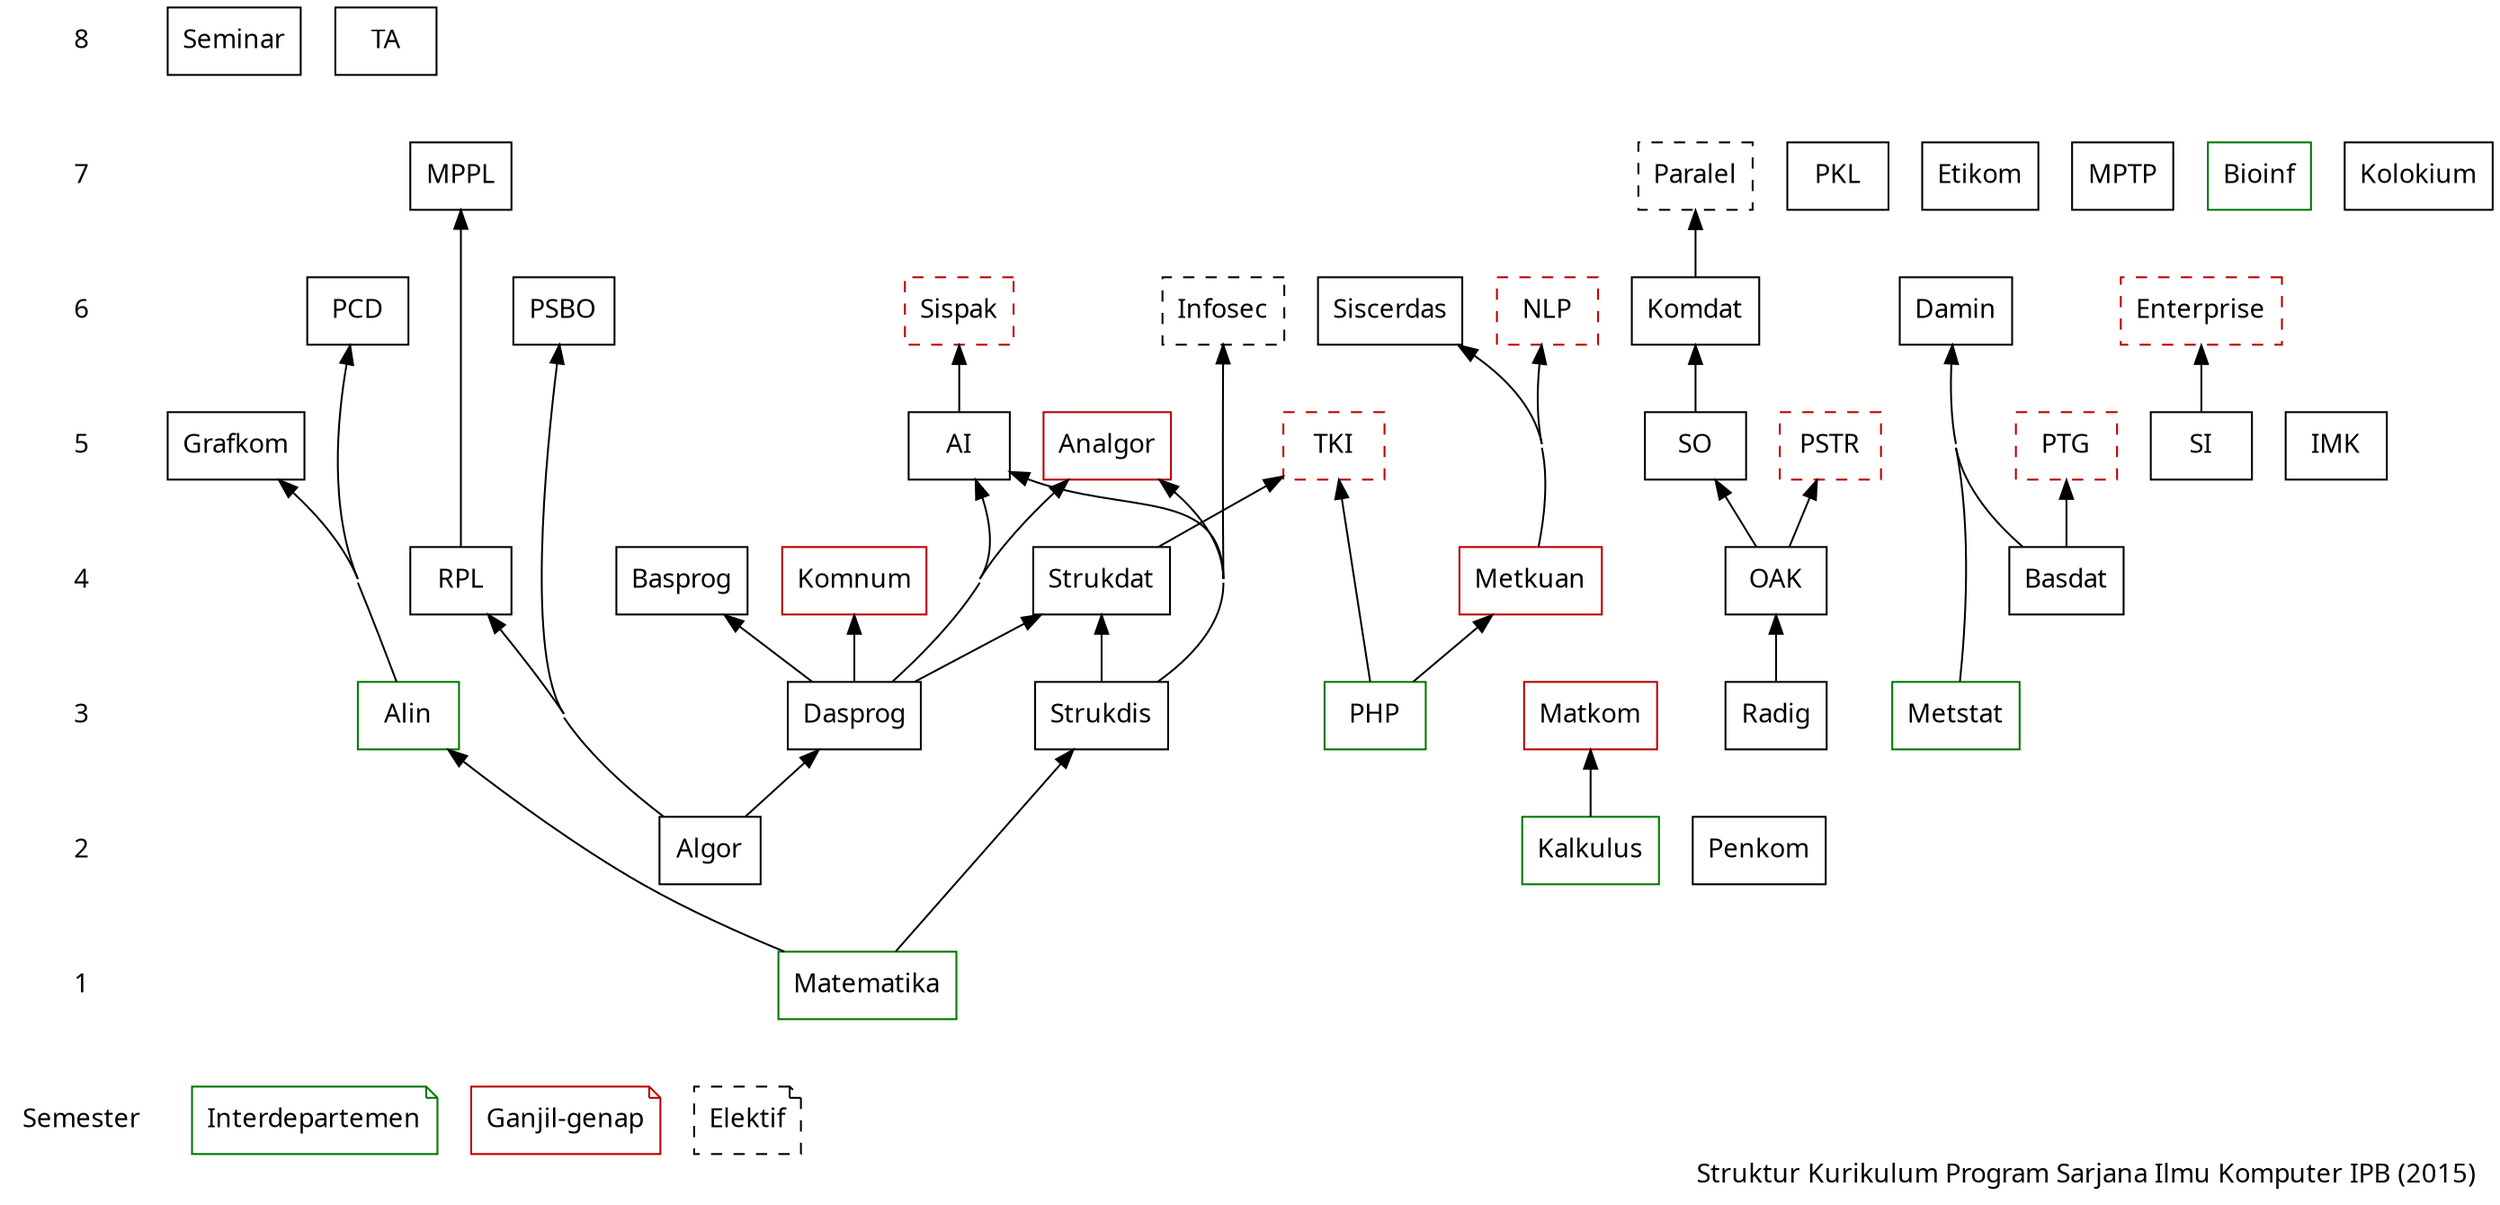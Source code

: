 digraph kom2015
{
    node [shape="box"; fontname="Fira Sans"]
    edge [dir="back"]
    concentrate="true"

    # semester
    subgraph sem {
        node [shape="plaintext"]
        edge [style="invis"]
        8 -> 7 -> 6 -> 5 -> 4 -> 3 -> 2 -> 1 -> Semester
    }

    # mayor
    {rank="same" 1 Matematika}
    {rank="same" 2 Algor Kalkulus Penkom}
    {rank="same" 3 Dasprog Alin Strukdis Radig Metstat PHP Matkom}
    {rank="same" 4 Basprog Strukdat RPL OAK Basdat Metkuan Komnum}
    {rank="same" 5 AI Grafkom SO SI IMK Analgor}
    {rank="same" 6 PCD PSBO Komdat Damin Siscerdas}
    {rank="same" 7 PKL Etikom MPTP MPPL Bioinf Kolokium}
    {rank="same" 8 Seminar TA}
    Dasprog -> Algor
    Alin -> Matematika
    Strukdis -> Matematika
    Matkom -> Kalkulus
    Basprog -> Dasprog
    OAK -> Radig
    Strukdat -> {Dasprog Strukdis}
    RPL -> Algor
    Komnum -> Dasprog
    Metkuan -> PHP
    AI -> {Dasprog Strukdis}        // -> Strukdat ?
    Grafkom -> Alin
    SO -> OAK
    Analgor -> {Dasprog Strukdis}   // -> Strukdat ?
    Komdat -> SO
    Siscerdas -> Metkuan
    PCD -> Alin
    Damin -> {Basdat Metstat}
    PSBO -> Algor
    MPPL -> RPL

    #interdep
    Matematika, Kalkulus, Metstat, Alin, PHP, Bioinf [color="#007700"]

    # elektif
    PSTR, PTG, TKI, Infosec, Sispak, Enterprise, NLP, Paralel [style="dashed"]
    {rank="same" 5 PSTR, PTG, TKI}
    {rank="same" 6 Infosec, Sispak, Enterprise, NLP}
    {rank="same" 7 Paralel}
    PSTR -> OAK
    PTG -> Basdat
    TKI -> {PHP Strukdat}
    Infosec -> Strukdis
    Sispak -> AI
    Enterprise -> SI
    NLP -> Metkuan
    Paralel -> Komdat

    # ganjil-genap
    Matkom, Metkuan, Komnum, Analgor, PSTR, PTG, TKI, Sispak, Enterprise, NLP [color="#bb0000"]

    # keterangan
    {rank="sink" Semester interdep ganjilgenap elektif}
    interdep [shape="note"; color="#007700"; label="Interdepartemen"]
    ganjilgenap [shape="note"; color="#bb0000"; label="Ganjil-genap";]
    elektif [shape="note"; style="dashed"; label="Elektif"]

    # title
    label="Struktur Kurikulum Program Sarjana Ilmu Komputer IPB (2015)"
    labeljust="r"
    fontname="Fira Sans"
}
